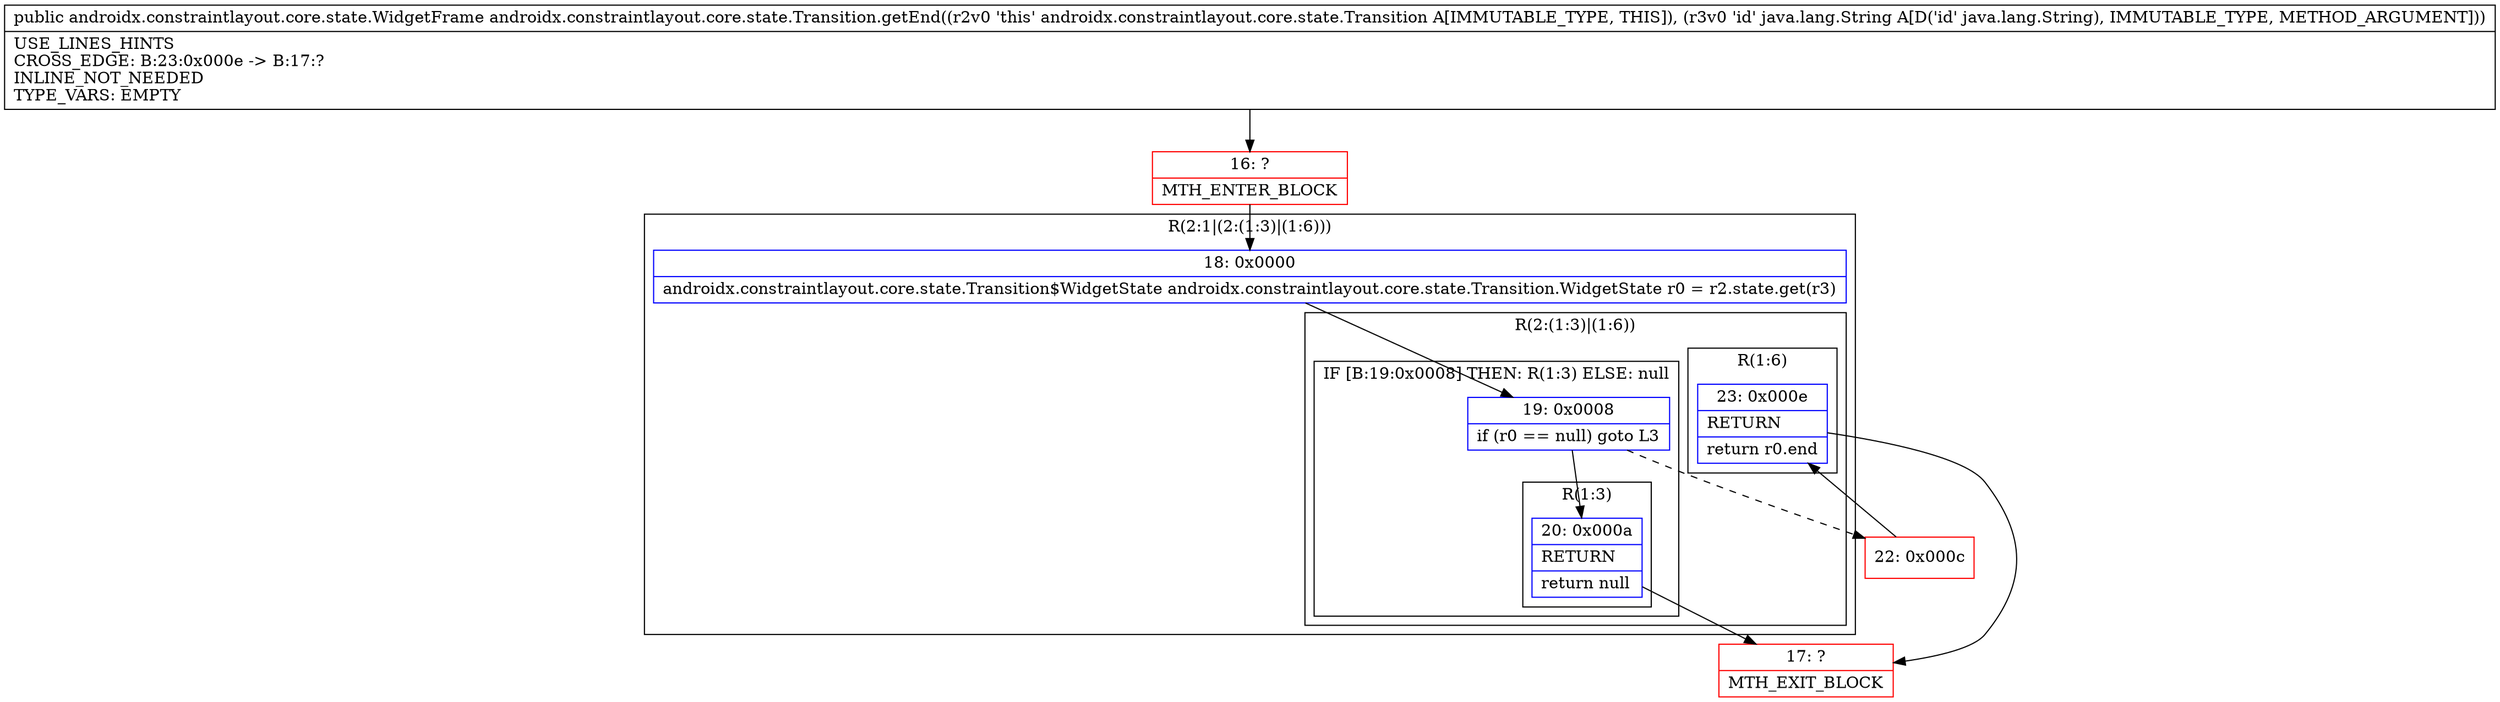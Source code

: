 digraph "CFG forandroidx.constraintlayout.core.state.Transition.getEnd(Ljava\/lang\/String;)Landroidx\/constraintlayout\/core\/state\/WidgetFrame;" {
subgraph cluster_Region_1906516874 {
label = "R(2:1|(2:(1:3)|(1:6)))";
node [shape=record,color=blue];
Node_18 [shape=record,label="{18\:\ 0x0000|androidx.constraintlayout.core.state.Transition$WidgetState androidx.constraintlayout.core.state.Transition.WidgetState r0 = r2.state.get(r3)\l}"];
subgraph cluster_Region_919785200 {
label = "R(2:(1:3)|(1:6))";
node [shape=record,color=blue];
subgraph cluster_IfRegion_1401988919 {
label = "IF [B:19:0x0008] THEN: R(1:3) ELSE: null";
node [shape=record,color=blue];
Node_19 [shape=record,label="{19\:\ 0x0008|if (r0 == null) goto L3\l}"];
subgraph cluster_Region_1301587321 {
label = "R(1:3)";
node [shape=record,color=blue];
Node_20 [shape=record,label="{20\:\ 0x000a|RETURN\l|return null\l}"];
}
}
subgraph cluster_Region_442001357 {
label = "R(1:6)";
node [shape=record,color=blue];
Node_23 [shape=record,label="{23\:\ 0x000e|RETURN\l|return r0.end\l}"];
}
}
}
Node_16 [shape=record,color=red,label="{16\:\ ?|MTH_ENTER_BLOCK\l}"];
Node_17 [shape=record,color=red,label="{17\:\ ?|MTH_EXIT_BLOCK\l}"];
Node_22 [shape=record,color=red,label="{22\:\ 0x000c}"];
MethodNode[shape=record,label="{public androidx.constraintlayout.core.state.WidgetFrame androidx.constraintlayout.core.state.Transition.getEnd((r2v0 'this' androidx.constraintlayout.core.state.Transition A[IMMUTABLE_TYPE, THIS]), (r3v0 'id' java.lang.String A[D('id' java.lang.String), IMMUTABLE_TYPE, METHOD_ARGUMENT]))  | USE_LINES_HINTS\lCROSS_EDGE: B:23:0x000e \-\> B:17:?\lINLINE_NOT_NEEDED\lTYPE_VARS: EMPTY\l}"];
MethodNode -> Node_16;Node_18 -> Node_19;
Node_19 -> Node_20;
Node_19 -> Node_22[style=dashed];
Node_20 -> Node_17;
Node_23 -> Node_17;
Node_16 -> Node_18;
Node_22 -> Node_23;
}


